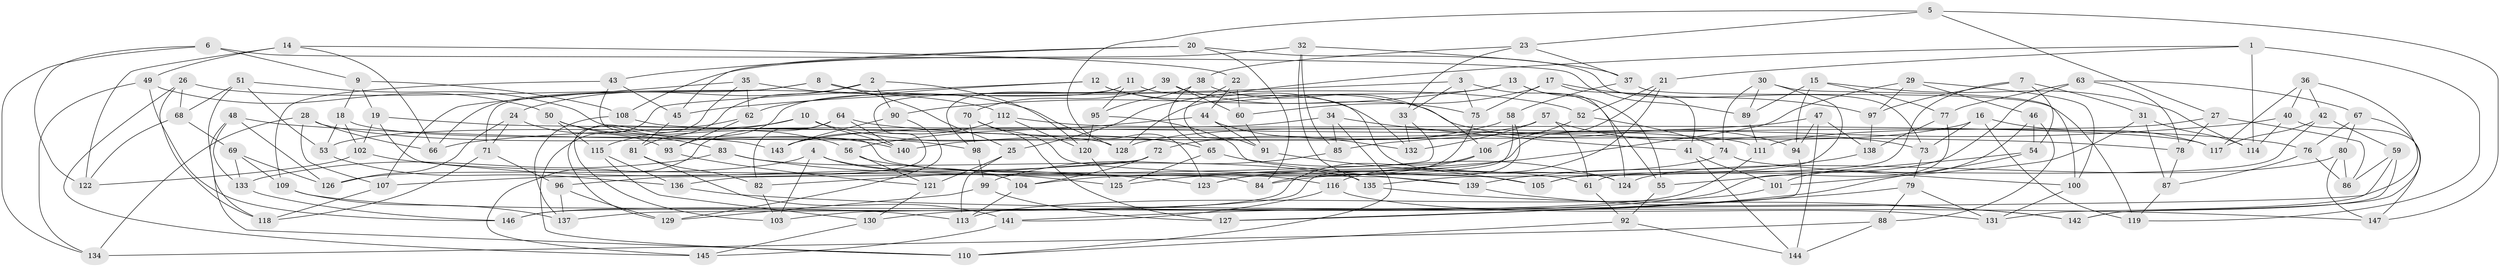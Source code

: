// coarse degree distribution, {6: 0.43434343434343436, 4: 0.5050505050505051, 5: 0.050505050505050504, 3: 0.010101010101010102}
// Generated by graph-tools (version 1.1) at 2025/42/03/06/25 10:42:23]
// undirected, 147 vertices, 294 edges
graph export_dot {
graph [start="1"]
  node [color=gray90,style=filled];
  1;
  2;
  3;
  4;
  5;
  6;
  7;
  8;
  9;
  10;
  11;
  12;
  13;
  14;
  15;
  16;
  17;
  18;
  19;
  20;
  21;
  22;
  23;
  24;
  25;
  26;
  27;
  28;
  29;
  30;
  31;
  32;
  33;
  34;
  35;
  36;
  37;
  38;
  39;
  40;
  41;
  42;
  43;
  44;
  45;
  46;
  47;
  48;
  49;
  50;
  51;
  52;
  53;
  54;
  55;
  56;
  57;
  58;
  59;
  60;
  61;
  62;
  63;
  64;
  65;
  66;
  67;
  68;
  69;
  70;
  71;
  72;
  73;
  74;
  75;
  76;
  77;
  78;
  79;
  80;
  81;
  82;
  83;
  84;
  85;
  86;
  87;
  88;
  89;
  90;
  91;
  92;
  93;
  94;
  95;
  96;
  97;
  98;
  99;
  100;
  101;
  102;
  103;
  104;
  105;
  106;
  107;
  108;
  109;
  110;
  111;
  112;
  113;
  114;
  115;
  116;
  117;
  118;
  119;
  120;
  121;
  122;
  123;
  124;
  125;
  126;
  127;
  128;
  129;
  130;
  131;
  132;
  133;
  134;
  135;
  136;
  137;
  138;
  139;
  140;
  141;
  142;
  143;
  144;
  145;
  146;
  147;
  1 -- 21;
  1 -- 114;
  1 -- 119;
  1 -- 25;
  2 -- 81;
  2 -- 120;
  2 -- 24;
  2 -- 90;
  3 -- 55;
  3 -- 33;
  3 -- 75;
  3 -- 45;
  4 -- 126;
  4 -- 61;
  4 -- 103;
  4 -- 104;
  5 -- 23;
  5 -- 27;
  5 -- 123;
  5 -- 147;
  6 -- 9;
  6 -- 122;
  6 -- 134;
  6 -- 89;
  7 -- 97;
  7 -- 54;
  7 -- 105;
  7 -- 31;
  8 -- 25;
  8 -- 52;
  8 -- 66;
  8 -- 71;
  9 -- 108;
  9 -- 18;
  9 -- 19;
  10 -- 65;
  10 -- 53;
  10 -- 140;
  10 -- 115;
  11 -- 98;
  11 -- 124;
  11 -- 95;
  11 -- 93;
  12 -- 110;
  12 -- 132;
  12 -- 62;
  12 -- 94;
  13 -- 124;
  13 -- 90;
  13 -- 128;
  13 -- 55;
  14 -- 49;
  14 -- 122;
  14 -- 66;
  14 -- 22;
  15 -- 114;
  15 -- 89;
  15 -- 94;
  15 -- 77;
  16 -- 117;
  16 -- 119;
  16 -- 73;
  16 -- 128;
  17 -- 60;
  17 -- 75;
  17 -- 41;
  17 -- 97;
  18 -- 102;
  18 -- 143;
  18 -- 53;
  19 -- 102;
  19 -- 84;
  19 -- 128;
  20 -- 45;
  20 -- 73;
  20 -- 43;
  20 -- 84;
  21 -- 116;
  21 -- 104;
  21 -- 52;
  22 -- 60;
  22 -- 91;
  22 -- 44;
  23 -- 38;
  23 -- 37;
  23 -- 33;
  24 -- 93;
  24 -- 126;
  24 -- 71;
  25 -- 121;
  25 -- 113;
  26 -- 145;
  26 -- 112;
  26 -- 118;
  26 -- 68;
  27 -- 86;
  27 -- 78;
  27 -- 111;
  28 -- 134;
  28 -- 66;
  28 -- 98;
  28 -- 107;
  29 -- 125;
  29 -- 46;
  29 -- 97;
  29 -- 100;
  30 -- 74;
  30 -- 89;
  30 -- 100;
  30 -- 135;
  31 -- 87;
  31 -- 101;
  31 -- 114;
  32 -- 85;
  32 -- 108;
  32 -- 37;
  32 -- 135;
  33 -- 136;
  33 -- 132;
  34 -- 41;
  34 -- 85;
  34 -- 110;
  34 -- 143;
  35 -- 128;
  35 -- 107;
  35 -- 62;
  35 -- 129;
  36 -- 40;
  36 -- 137;
  36 -- 117;
  36 -- 42;
  37 -- 119;
  37 -- 58;
  38 -- 95;
  38 -- 106;
  38 -- 65;
  39 -- 75;
  39 -- 96;
  39 -- 70;
  39 -- 60;
  40 -- 147;
  40 -- 114;
  40 -- 85;
  41 -- 144;
  41 -- 101;
  42 -- 59;
  42 -- 117;
  42 -- 61;
  43 -- 45;
  43 -- 109;
  43 -- 139;
  44 -- 56;
  44 -- 132;
  44 -- 91;
  45 -- 81;
  46 -- 101;
  46 -- 54;
  46 -- 88;
  47 -- 94;
  47 -- 66;
  47 -- 144;
  47 -- 138;
  48 -- 133;
  48 -- 78;
  48 -- 126;
  48 -- 110;
  49 -- 50;
  49 -- 134;
  49 -- 146;
  50 -- 56;
  50 -- 115;
  50 -- 83;
  51 -- 53;
  51 -- 140;
  51 -- 118;
  51 -- 68;
  52 -- 106;
  52 -- 74;
  53 -- 136;
  54 -- 55;
  54 -- 141;
  55 -- 92;
  56 -- 121;
  56 -- 116;
  57 -- 61;
  57 -- 132;
  57 -- 73;
  57 -- 140;
  58 -- 72;
  58 -- 103;
  58 -- 84;
  59 -- 86;
  59 -- 131;
  59 -- 142;
  60 -- 91;
  61 -- 92;
  62 -- 103;
  62 -- 93;
  63 -- 78;
  63 -- 67;
  63 -- 105;
  63 -- 77;
  64 -- 82;
  64 -- 76;
  64 -- 145;
  64 -- 140;
  65 -- 124;
  65 -- 125;
  67 -- 142;
  67 -- 76;
  67 -- 80;
  68 -- 69;
  68 -- 122;
  69 -- 133;
  69 -- 126;
  69 -- 109;
  70 -- 105;
  70 -- 127;
  70 -- 98;
  71 -- 118;
  71 -- 96;
  72 -- 82;
  72 -- 107;
  72 -- 104;
  73 -- 79;
  74 -- 100;
  74 -- 84;
  75 -- 123;
  76 -- 86;
  76 -- 87;
  77 -- 138;
  77 -- 130;
  78 -- 87;
  79 -- 88;
  79 -- 127;
  79 -- 131;
  80 -- 86;
  80 -- 147;
  80 -- 124;
  81 -- 141;
  81 -- 82;
  82 -- 103;
  83 -- 133;
  83 -- 125;
  83 -- 135;
  85 -- 99;
  87 -- 119;
  88 -- 134;
  88 -- 144;
  89 -- 111;
  90 -- 129;
  90 -- 143;
  91 -- 105;
  92 -- 144;
  92 -- 110;
  93 -- 121;
  94 -- 127;
  95 -- 120;
  95 -- 139;
  96 -- 129;
  96 -- 137;
  97 -- 138;
  98 -- 99;
  99 -- 127;
  99 -- 129;
  100 -- 131;
  101 -- 113;
  102 -- 123;
  102 -- 122;
  104 -- 113;
  106 -- 146;
  106 -- 123;
  107 -- 118;
  108 -- 111;
  108 -- 137;
  109 -- 137;
  109 -- 113;
  111 -- 146;
  112 -- 117;
  112 -- 120;
  112 -- 143;
  115 -- 130;
  115 -- 136;
  116 -- 131;
  116 -- 141;
  120 -- 125;
  121 -- 130;
  130 -- 145;
  133 -- 146;
  135 -- 142;
  136 -- 147;
  138 -- 139;
  139 -- 142;
  141 -- 145;
}
